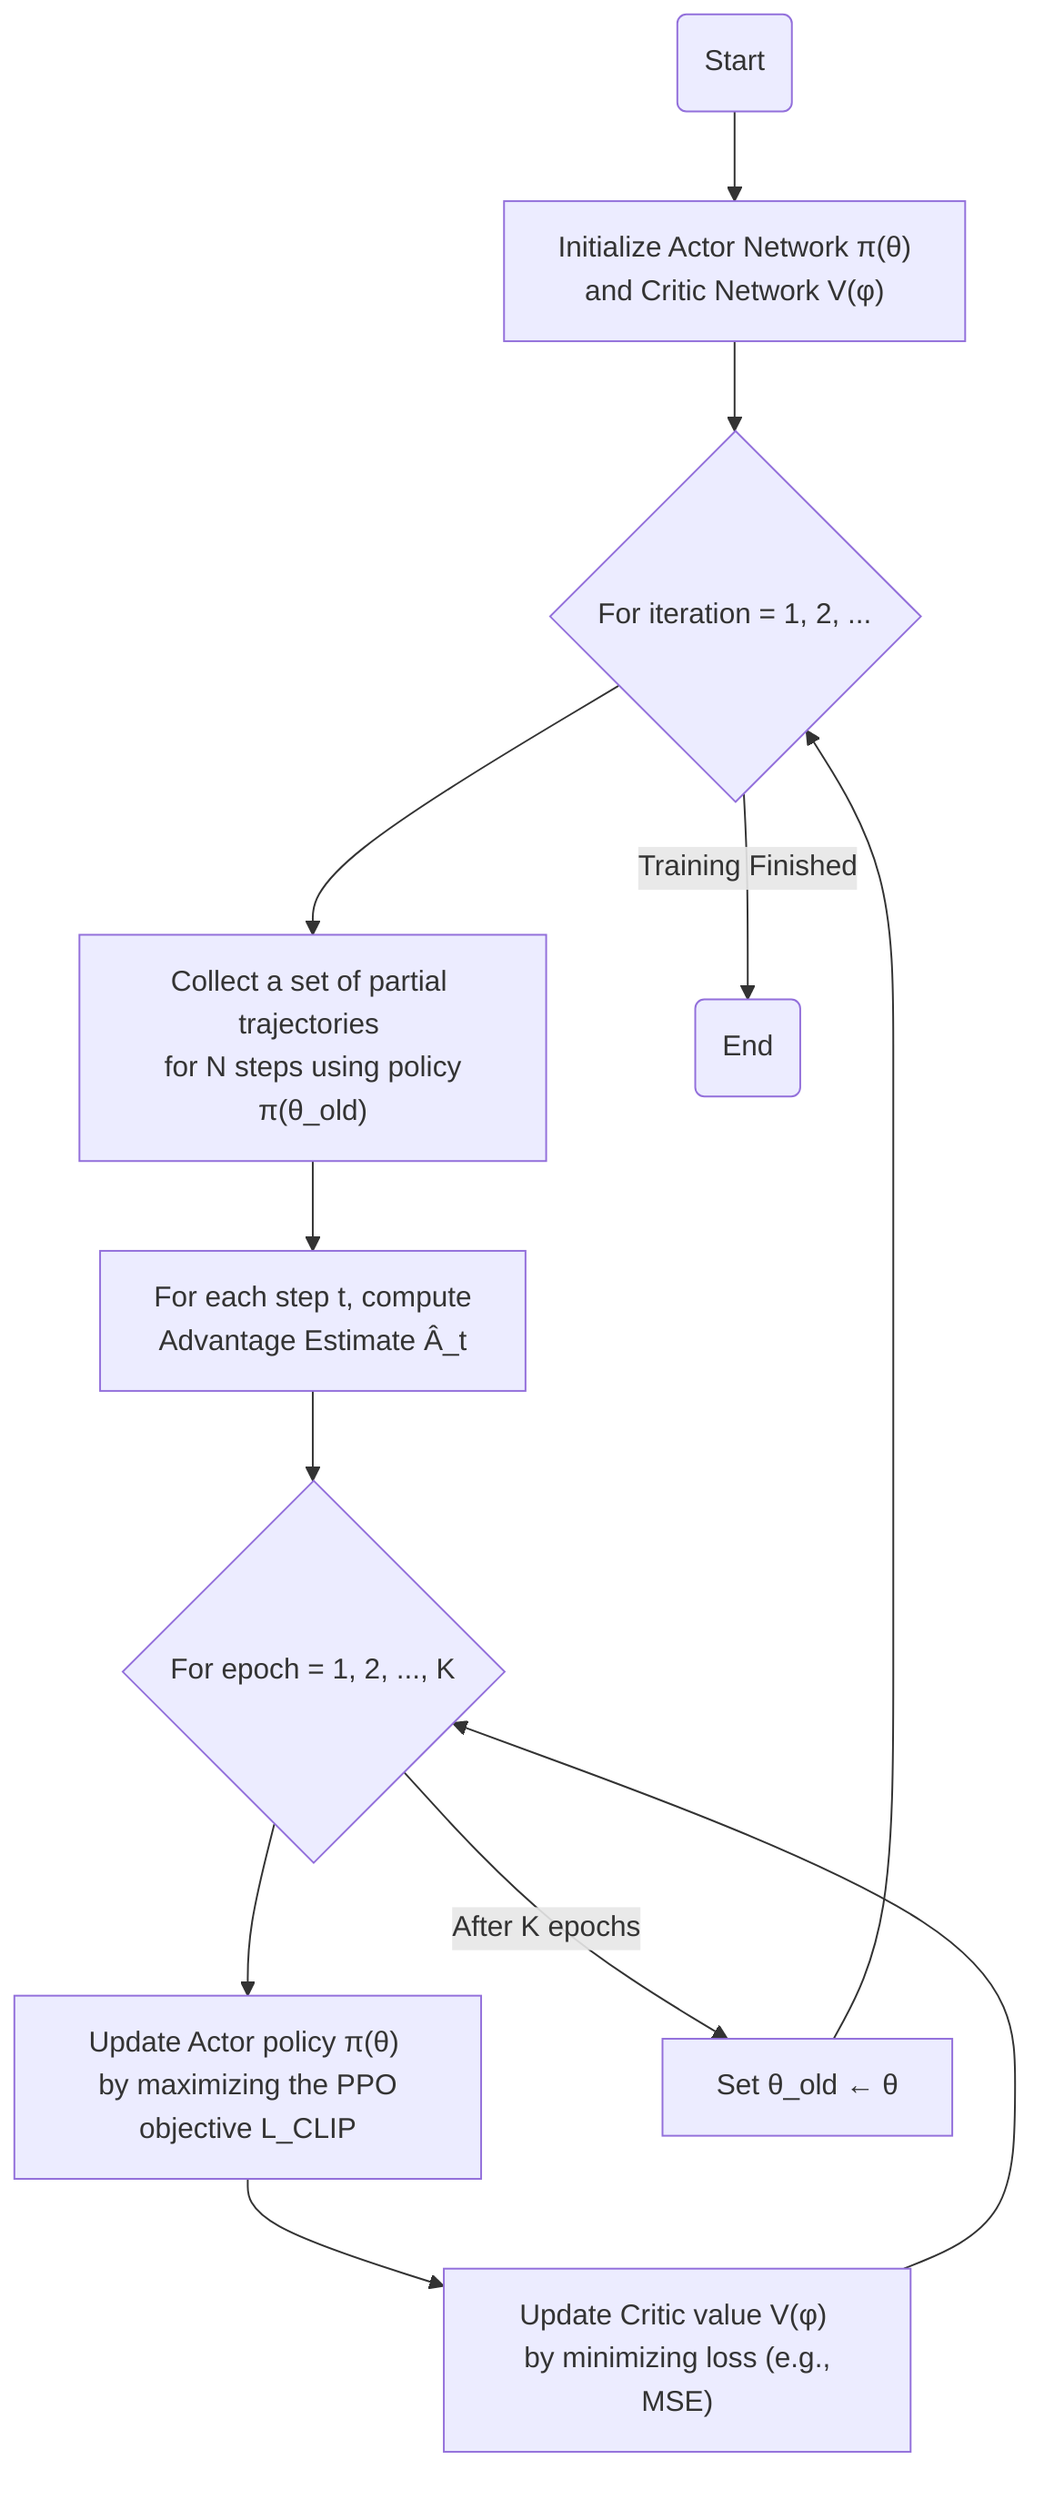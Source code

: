 graph TD
    A(Start) --> B["Initialize Actor Network π(θ) <br> and Critic Network V(φ)"];
    B --> C{For iteration = 1, 2, ...};
    C --> D["Collect a set of partial trajectories <br> for N steps using policy π(θ_old)"];
    D --> E["For each step t, compute <br> Advantage Estimate Â_t"];
    E --> F{For epoch = 1, 2, ..., K};
    F --> G["Update Actor policy π(θ) <br> by maximizing the PPO objective L_CLIP"];
    G --> H["Update Critic value V(φ) <br> by minimizing loss (e.g., MSE)"];
    H --> F;
    F -- After K epochs --> I["Set θ_old ← θ"];
    I --> C;
    C -- Training Finished --> J(End);
